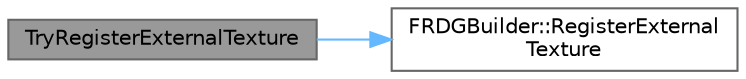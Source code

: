 digraph "TryRegisterExternalTexture"
{
 // INTERACTIVE_SVG=YES
 // LATEX_PDF_SIZE
  bgcolor="transparent";
  edge [fontname=Helvetica,fontsize=10,labelfontname=Helvetica,labelfontsize=10];
  node [fontname=Helvetica,fontsize=10,shape=box,height=0.2,width=0.4];
  rankdir="LR";
  Node1 [id="Node000001",label="TryRegisterExternalTexture",height=0.2,width=0.4,color="gray40", fillcolor="grey60", style="filled", fontcolor="black",tooltip="Variants of RegisterExternalTexture which will returns null (rather than assert) if the external text..."];
  Node1 -> Node2 [id="edge1_Node000001_Node000002",color="steelblue1",style="solid",tooltip=" "];
  Node2 [id="Node000002",label="FRDGBuilder::RegisterExternal\lTexture",height=0.2,width=0.4,color="grey40", fillcolor="white", style="filled",URL="$d5/dac/classFRDGBuilder.html#a5b388efeff397ce7fd3b9015a1687c02",tooltip="Registers a external pooled render target texture to be tracked by the render graph."];
}
